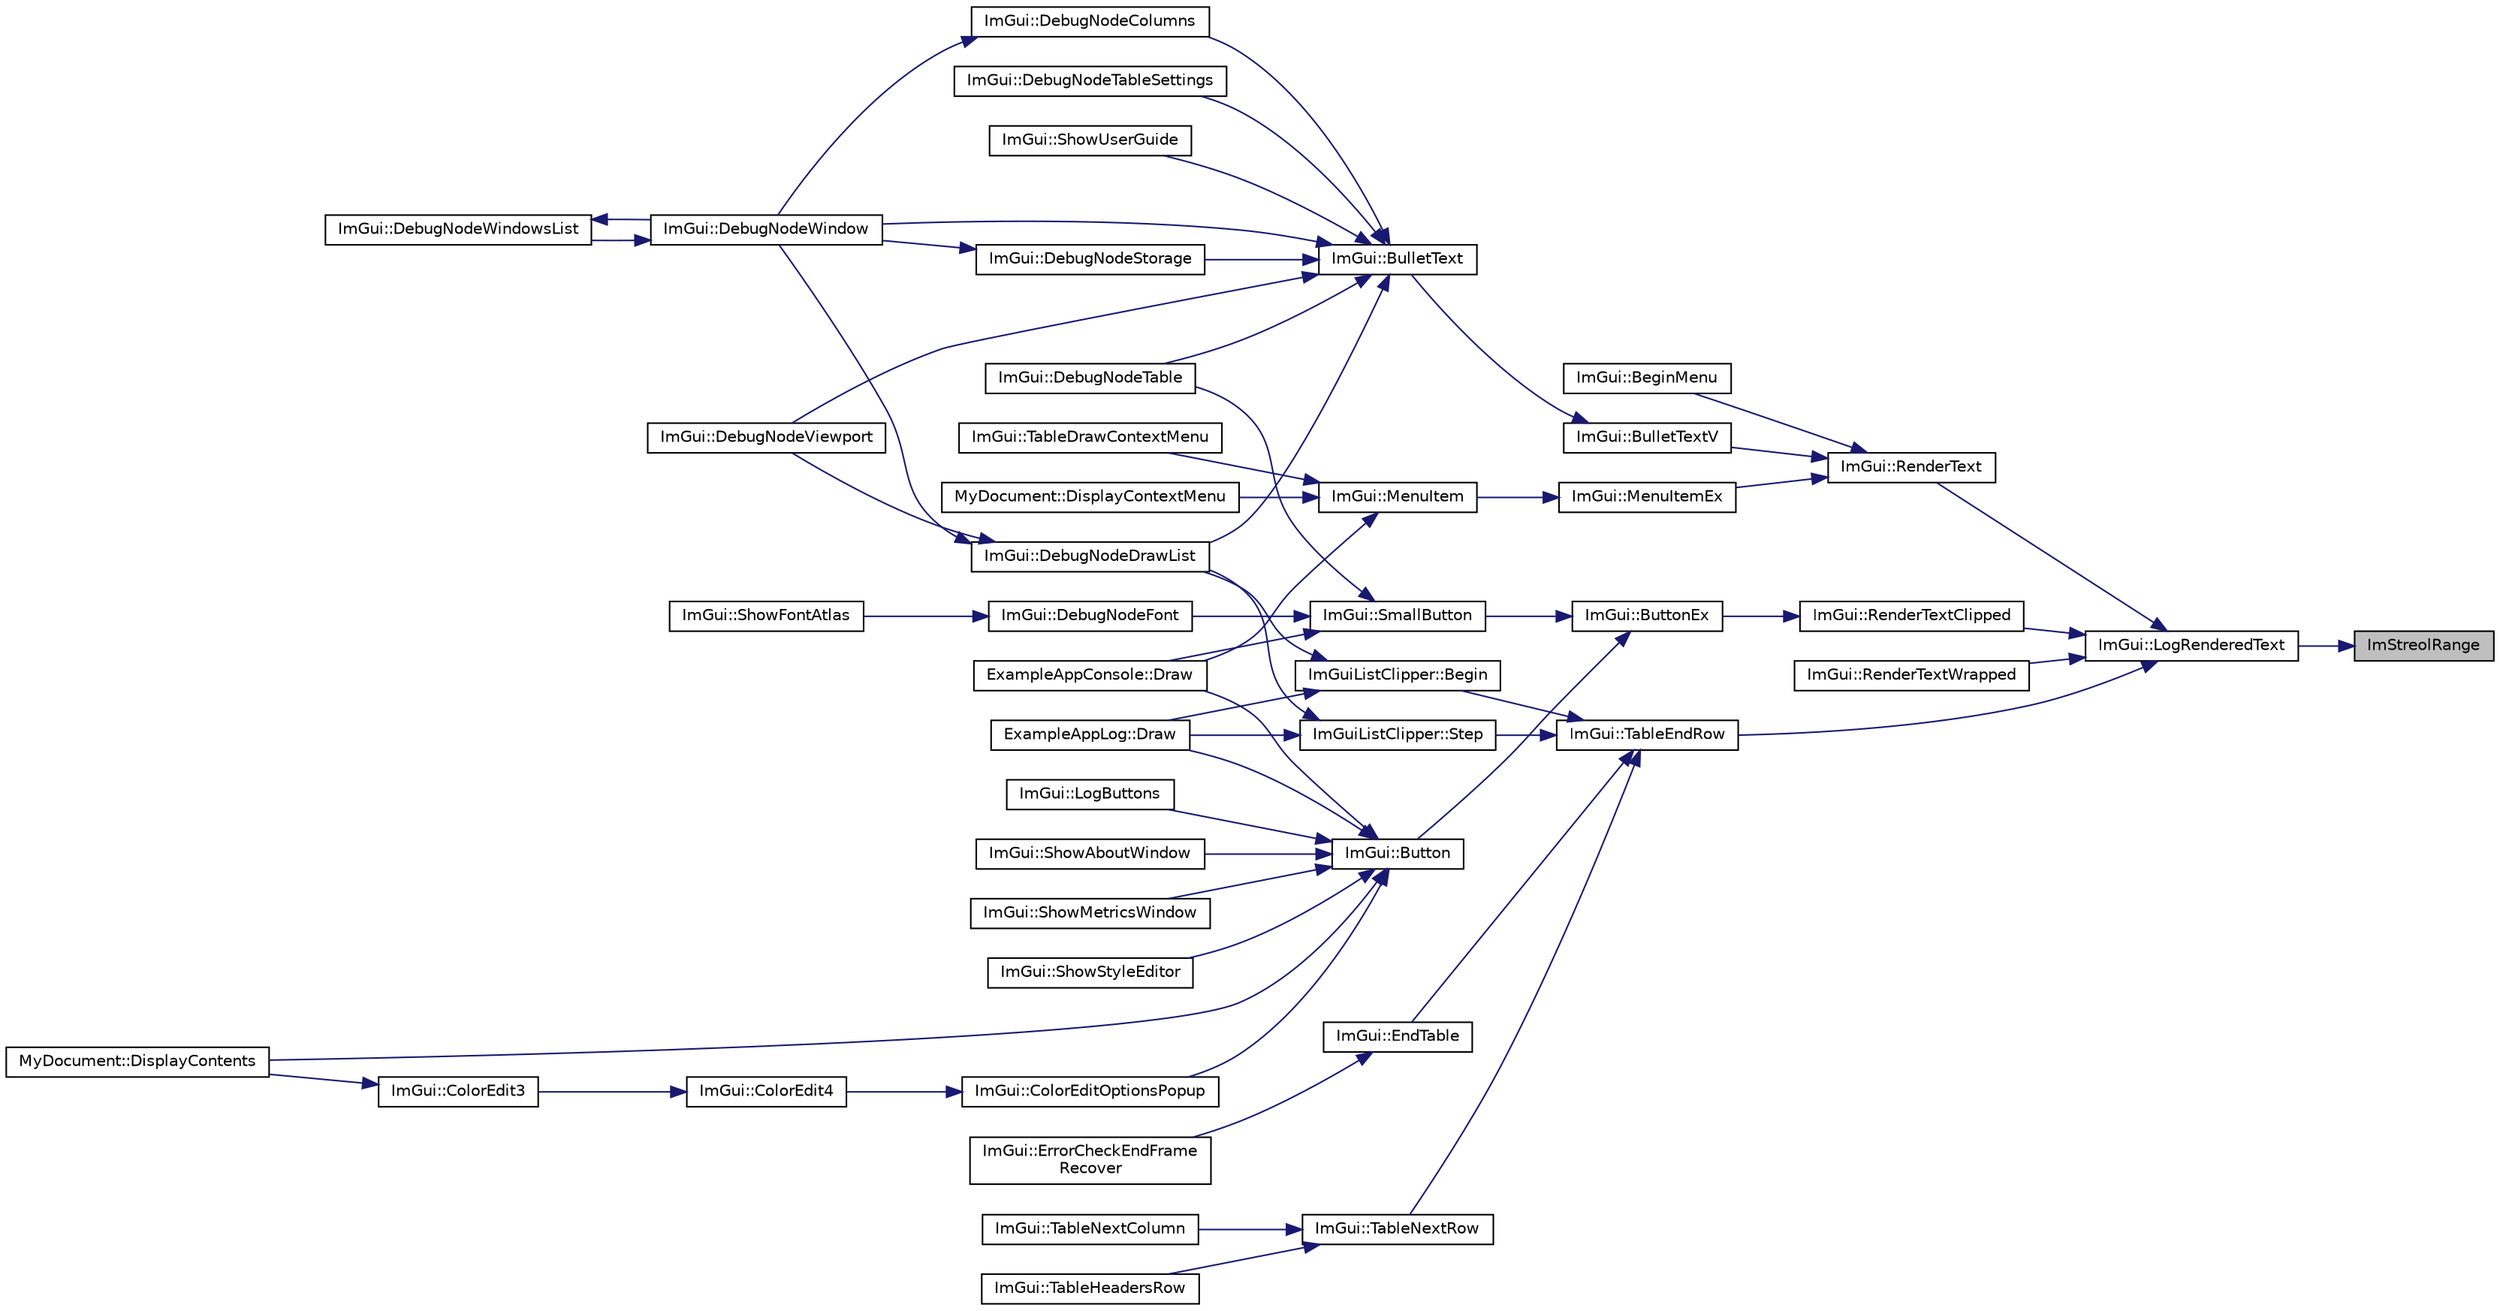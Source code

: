 digraph "ImStreolRange"
{
 // LATEX_PDF_SIZE
  edge [fontname="Helvetica",fontsize="10",labelfontname="Helvetica",labelfontsize="10"];
  node [fontname="Helvetica",fontsize="10",shape=record];
  rankdir="RL";
  Node1 [label="ImStreolRange",height=0.2,width=0.4,color="black", fillcolor="grey75", style="filled", fontcolor="black",tooltip=" "];
  Node1 -> Node2 [dir="back",color="midnightblue",fontsize="10",style="solid"];
  Node2 [label="ImGui::LogRenderedText",height=0.2,width=0.4,color="black", fillcolor="white", style="filled",URL="$namespace_im_gui.html#a7a0d62e33f2236ec2f789e24ca0fb56f",tooltip=" "];
  Node2 -> Node3 [dir="back",color="midnightblue",fontsize="10",style="solid"];
  Node3 [label="ImGui::RenderText",height=0.2,width=0.4,color="black", fillcolor="white", style="filled",URL="$namespace_im_gui.html#a9971ce57f2a288ac3a12df886c5550d1",tooltip=" "];
  Node3 -> Node4 [dir="back",color="midnightblue",fontsize="10",style="solid"];
  Node4 [label="ImGui::BeginMenu",height=0.2,width=0.4,color="black", fillcolor="white", style="filled",URL="$namespace_im_gui.html#a1e55711a21f97d5dff919d697d3a7201",tooltip=" "];
  Node3 -> Node5 [dir="back",color="midnightblue",fontsize="10",style="solid"];
  Node5 [label="ImGui::BulletTextV",height=0.2,width=0.4,color="black", fillcolor="white", style="filled",URL="$namespace_im_gui.html#af8f4b5e96c745e205974857f9a584583",tooltip=" "];
  Node5 -> Node6 [dir="back",color="midnightblue",fontsize="10",style="solid"];
  Node6 [label="ImGui::BulletText",height=0.2,width=0.4,color="black", fillcolor="white", style="filled",URL="$namespace_im_gui.html#af8d34d563b17c683943a0fa7bf5807bc",tooltip=" "];
  Node6 -> Node7 [dir="back",color="midnightblue",fontsize="10",style="solid"];
  Node7 [label="ImGui::DebugNodeColumns",height=0.2,width=0.4,color="black", fillcolor="white", style="filled",URL="$namespace_im_gui.html#a68c10eb20be9c419d00f2b5a9dfa6a38",tooltip=" "];
  Node7 -> Node8 [dir="back",color="midnightblue",fontsize="10",style="solid"];
  Node8 [label="ImGui::DebugNodeWindow",height=0.2,width=0.4,color="black", fillcolor="white", style="filled",URL="$namespace_im_gui.html#afcb602554925c5409977f0fb39f77e5d",tooltip=" "];
  Node8 -> Node9 [dir="back",color="midnightblue",fontsize="10",style="solid"];
  Node9 [label="ImGui::DebugNodeWindowsList",height=0.2,width=0.4,color="black", fillcolor="white", style="filled",URL="$namespace_im_gui.html#a8c2ed9f140c90d8eaca1e2cfd8f46142",tooltip=" "];
  Node9 -> Node8 [dir="back",color="midnightblue",fontsize="10",style="solid"];
  Node6 -> Node10 [dir="back",color="midnightblue",fontsize="10",style="solid"];
  Node10 [label="ImGui::DebugNodeDrawList",height=0.2,width=0.4,color="black", fillcolor="white", style="filled",URL="$namespace_im_gui.html#a4fb68e2b5853124ce4d05f455fed0ad4",tooltip=" "];
  Node10 -> Node11 [dir="back",color="midnightblue",fontsize="10",style="solid"];
  Node11 [label="ImGui::DebugNodeViewport",height=0.2,width=0.4,color="black", fillcolor="white", style="filled",URL="$namespace_im_gui.html#aa5e5f50f28c04a26264c0943c7281171",tooltip=" "];
  Node10 -> Node8 [dir="back",color="midnightblue",fontsize="10",style="solid"];
  Node6 -> Node12 [dir="back",color="midnightblue",fontsize="10",style="solid"];
  Node12 [label="ImGui::DebugNodeStorage",height=0.2,width=0.4,color="black", fillcolor="white", style="filled",URL="$namespace_im_gui.html#a8e1aae1a79042976013f36d7f2e7ee70",tooltip=" "];
  Node12 -> Node8 [dir="back",color="midnightblue",fontsize="10",style="solid"];
  Node6 -> Node13 [dir="back",color="midnightblue",fontsize="10",style="solid"];
  Node13 [label="ImGui::DebugNodeTable",height=0.2,width=0.4,color="black", fillcolor="white", style="filled",URL="$namespace_im_gui.html#ae944ffc599add73d6f3220165475ffd8",tooltip=" "];
  Node6 -> Node14 [dir="back",color="midnightblue",fontsize="10",style="solid"];
  Node14 [label="ImGui::DebugNodeTableSettings",height=0.2,width=0.4,color="black", fillcolor="white", style="filled",URL="$namespace_im_gui.html#a476f5fea6e50fae946a366567da7f89f",tooltip=" "];
  Node6 -> Node11 [dir="back",color="midnightblue",fontsize="10",style="solid"];
  Node6 -> Node8 [dir="back",color="midnightblue",fontsize="10",style="solid"];
  Node6 -> Node15 [dir="back",color="midnightblue",fontsize="10",style="solid"];
  Node15 [label="ImGui::ShowUserGuide",height=0.2,width=0.4,color="black", fillcolor="white", style="filled",URL="$namespace_im_gui.html#ad6f4919bc9aa806ca8d2c1d6e2bfb051",tooltip=" "];
  Node3 -> Node16 [dir="back",color="midnightblue",fontsize="10",style="solid"];
  Node16 [label="ImGui::MenuItemEx",height=0.2,width=0.4,color="black", fillcolor="white", style="filled",URL="$namespace_im_gui.html#ab5e6e4c78805615fb4d26d4918031f9c",tooltip=" "];
  Node16 -> Node17 [dir="back",color="midnightblue",fontsize="10",style="solid"];
  Node17 [label="ImGui::MenuItem",height=0.2,width=0.4,color="black", fillcolor="white", style="filled",URL="$namespace_im_gui.html#aa1bae511ca47478998693a9d8c84f2e6",tooltip=" "];
  Node17 -> Node18 [dir="back",color="midnightblue",fontsize="10",style="solid"];
  Node18 [label="MyDocument::DisplayContextMenu",height=0.2,width=0.4,color="black", fillcolor="white", style="filled",URL="$struct_my_document.html#ae9e8d83c14b75c307447e3f410e432ec",tooltip=" "];
  Node17 -> Node19 [dir="back",color="midnightblue",fontsize="10",style="solid"];
  Node19 [label="ExampleAppConsole::Draw",height=0.2,width=0.4,color="black", fillcolor="white", style="filled",URL="$struct_example_app_console.html#a0518a09c7e8648dd52c7c06df19ac17a",tooltip=" "];
  Node17 -> Node20 [dir="back",color="midnightblue",fontsize="10",style="solid"];
  Node20 [label="ImGui::TableDrawContextMenu",height=0.2,width=0.4,color="black", fillcolor="white", style="filled",URL="$namespace_im_gui.html#add4b4da6cea17a33ebbe6b5a55d5fa16",tooltip=" "];
  Node2 -> Node21 [dir="back",color="midnightblue",fontsize="10",style="solid"];
  Node21 [label="ImGui::RenderTextClipped",height=0.2,width=0.4,color="black", fillcolor="white", style="filled",URL="$namespace_im_gui.html#ab362eafae794c7364a6b96ea06f38eb9",tooltip=" "];
  Node21 -> Node22 [dir="back",color="midnightblue",fontsize="10",style="solid"];
  Node22 [label="ImGui::ButtonEx",height=0.2,width=0.4,color="black", fillcolor="white", style="filled",URL="$namespace_im_gui.html#ae479220c66b039874c6e4c9e9b22849f",tooltip=" "];
  Node22 -> Node23 [dir="back",color="midnightblue",fontsize="10",style="solid"];
  Node23 [label="ImGui::Button",height=0.2,width=0.4,color="black", fillcolor="white", style="filled",URL="$namespace_im_gui.html#a38094c568ce398db5a3abb9d3ac92030",tooltip=" "];
  Node23 -> Node24 [dir="back",color="midnightblue",fontsize="10",style="solid"];
  Node24 [label="ImGui::ColorEditOptionsPopup",height=0.2,width=0.4,color="black", fillcolor="white", style="filled",URL="$namespace_im_gui.html#a6bfb117816d669f8704e5d0c0c0795fe",tooltip=" "];
  Node24 -> Node25 [dir="back",color="midnightblue",fontsize="10",style="solid"];
  Node25 [label="ImGui::ColorEdit4",height=0.2,width=0.4,color="black", fillcolor="white", style="filled",URL="$namespace_im_gui.html#ac3f45e2aa0b1d591cc8a2cdf8b566a45",tooltip=" "];
  Node25 -> Node26 [dir="back",color="midnightblue",fontsize="10",style="solid"];
  Node26 [label="ImGui::ColorEdit3",height=0.2,width=0.4,color="black", fillcolor="white", style="filled",URL="$namespace_im_gui.html#a5afe76ba1c91f07363e40396e7df656e",tooltip=" "];
  Node26 -> Node27 [dir="back",color="midnightblue",fontsize="10",style="solid"];
  Node27 [label="MyDocument::DisplayContents",height=0.2,width=0.4,color="black", fillcolor="white", style="filled",URL="$struct_my_document.html#aa51e0b8e6c95b7109a507603599c05d9",tooltip=" "];
  Node23 -> Node27 [dir="back",color="midnightblue",fontsize="10",style="solid"];
  Node23 -> Node19 [dir="back",color="midnightblue",fontsize="10",style="solid"];
  Node23 -> Node28 [dir="back",color="midnightblue",fontsize="10",style="solid"];
  Node28 [label="ExampleAppLog::Draw",height=0.2,width=0.4,color="black", fillcolor="white", style="filled",URL="$struct_example_app_log.html#a5ad3a4bdb89171b84aeaff96948a1f77",tooltip=" "];
  Node23 -> Node29 [dir="back",color="midnightblue",fontsize="10",style="solid"];
  Node29 [label="ImGui::LogButtons",height=0.2,width=0.4,color="black", fillcolor="white", style="filled",URL="$namespace_im_gui.html#a7bd295da4be19bab98262c76fcaeb4fb",tooltip=" "];
  Node23 -> Node30 [dir="back",color="midnightblue",fontsize="10",style="solid"];
  Node30 [label="ImGui::ShowAboutWindow",height=0.2,width=0.4,color="black", fillcolor="white", style="filled",URL="$namespace_im_gui.html#ac297462e33309d0540fa459bccdc9304",tooltip=" "];
  Node23 -> Node31 [dir="back",color="midnightblue",fontsize="10",style="solid"];
  Node31 [label="ImGui::ShowMetricsWindow",height=0.2,width=0.4,color="black", fillcolor="white", style="filled",URL="$namespace_im_gui.html#afe7a28c6eb52fff3cc27d5a698fea4ff",tooltip=" "];
  Node23 -> Node32 [dir="back",color="midnightblue",fontsize="10",style="solid"];
  Node32 [label="ImGui::ShowStyleEditor",height=0.2,width=0.4,color="black", fillcolor="white", style="filled",URL="$namespace_im_gui.html#ab2eb3dec78d054fe3feab1c091ec5de5",tooltip=" "];
  Node22 -> Node33 [dir="back",color="midnightblue",fontsize="10",style="solid"];
  Node33 [label="ImGui::SmallButton",height=0.2,width=0.4,color="black", fillcolor="white", style="filled",URL="$namespace_im_gui.html#a5b76ec69758aeb0a00a66f142f7a4fb2",tooltip=" "];
  Node33 -> Node34 [dir="back",color="midnightblue",fontsize="10",style="solid"];
  Node34 [label="ImGui::DebugNodeFont",height=0.2,width=0.4,color="black", fillcolor="white", style="filled",URL="$namespace_im_gui.html#ae0207d60728f7e6a47dbcd1d7d84e3cb",tooltip=" "];
  Node34 -> Node35 [dir="back",color="midnightblue",fontsize="10",style="solid"];
  Node35 [label="ImGui::ShowFontAtlas",height=0.2,width=0.4,color="black", fillcolor="white", style="filled",URL="$namespace_im_gui.html#acab51ec2b39577845309f24535381038",tooltip=" "];
  Node33 -> Node13 [dir="back",color="midnightblue",fontsize="10",style="solid"];
  Node33 -> Node19 [dir="back",color="midnightblue",fontsize="10",style="solid"];
  Node2 -> Node36 [dir="back",color="midnightblue",fontsize="10",style="solid"];
  Node36 [label="ImGui::RenderTextWrapped",height=0.2,width=0.4,color="black", fillcolor="white", style="filled",URL="$namespace_im_gui.html#aa483b40f6899e1b289b4bf6c2673d1d2",tooltip=" "];
  Node2 -> Node37 [dir="back",color="midnightblue",fontsize="10",style="solid"];
  Node37 [label="ImGui::TableEndRow",height=0.2,width=0.4,color="black", fillcolor="white", style="filled",URL="$namespace_im_gui.html#a6bc4ce6f7ff9f8268473f5e538a1181f",tooltip=" "];
  Node37 -> Node38 [dir="back",color="midnightblue",fontsize="10",style="solid"];
  Node38 [label="ImGuiListClipper::Begin",height=0.2,width=0.4,color="black", fillcolor="white", style="filled",URL="$struct_im_gui_list_clipper.html#a746fbd724a41dbe88fef4875a2b1e9c7",tooltip=" "];
  Node38 -> Node10 [dir="back",color="midnightblue",fontsize="10",style="solid"];
  Node38 -> Node28 [dir="back",color="midnightblue",fontsize="10",style="solid"];
  Node37 -> Node39 [dir="back",color="midnightblue",fontsize="10",style="solid"];
  Node39 [label="ImGui::EndTable",height=0.2,width=0.4,color="black", fillcolor="white", style="filled",URL="$namespace_im_gui.html#a9c70aaa6464c2e51e6f3342da133ada1",tooltip=" "];
  Node39 -> Node40 [dir="back",color="midnightblue",fontsize="10",style="solid"];
  Node40 [label="ImGui::ErrorCheckEndFrame\lRecover",height=0.2,width=0.4,color="black", fillcolor="white", style="filled",URL="$namespace_im_gui.html#aaeda60ee2c0b5c2b3f397b237c9928f3",tooltip=" "];
  Node37 -> Node41 [dir="back",color="midnightblue",fontsize="10",style="solid"];
  Node41 [label="ImGuiListClipper::Step",height=0.2,width=0.4,color="black", fillcolor="white", style="filled",URL="$struct_im_gui_list_clipper.html#ac3e115812c3c4e5a39578a7aa955379a",tooltip=" "];
  Node41 -> Node10 [dir="back",color="midnightblue",fontsize="10",style="solid"];
  Node41 -> Node28 [dir="back",color="midnightblue",fontsize="10",style="solid"];
  Node37 -> Node42 [dir="back",color="midnightblue",fontsize="10",style="solid"];
  Node42 [label="ImGui::TableNextRow",height=0.2,width=0.4,color="black", fillcolor="white", style="filled",URL="$namespace_im_gui.html#a33511cbfe04b545a1a51b514ab6c208c",tooltip=" "];
  Node42 -> Node43 [dir="back",color="midnightblue",fontsize="10",style="solid"];
  Node43 [label="ImGui::TableHeadersRow",height=0.2,width=0.4,color="black", fillcolor="white", style="filled",URL="$namespace_im_gui.html#a0c16791f4620e8db38511553d5d63335",tooltip=" "];
  Node42 -> Node44 [dir="back",color="midnightblue",fontsize="10",style="solid"];
  Node44 [label="ImGui::TableNextColumn",height=0.2,width=0.4,color="black", fillcolor="white", style="filled",URL="$namespace_im_gui.html#ac9925e8335f55449b1be988829e37ba5",tooltip=" "];
}
